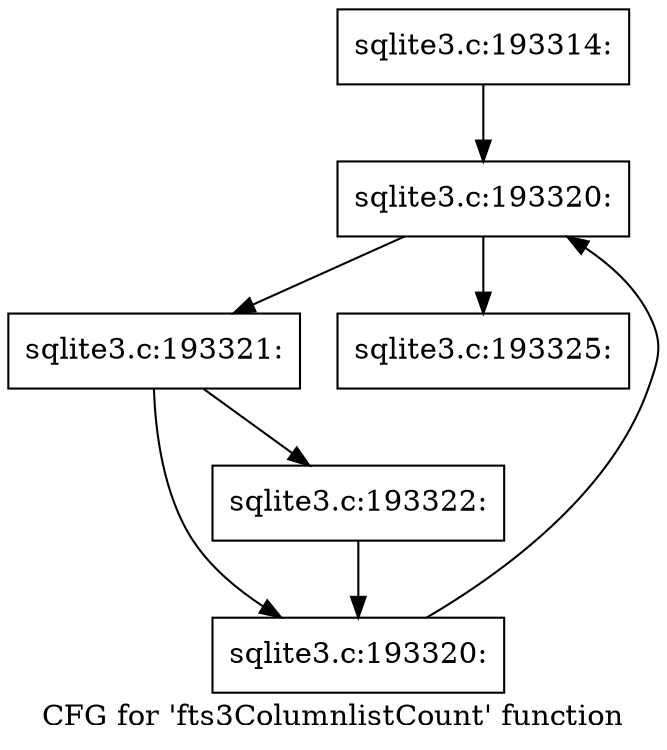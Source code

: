 digraph "CFG for 'fts3ColumnlistCount' function" {
	label="CFG for 'fts3ColumnlistCount' function";

	Node0x55c0fb390660 [shape=record,label="{sqlite3.c:193314:}"];
	Node0x55c0fb390660 -> Node0x55c0fb3969a0;
	Node0x55c0fb3969a0 [shape=record,label="{sqlite3.c:193320:}"];
	Node0x55c0fb3969a0 -> Node0x55c0fb397080;
	Node0x55c0fb3969a0 -> Node0x55c0fb396b00;
	Node0x55c0fb397080 [shape=record,label="{sqlite3.c:193321:}"];
	Node0x55c0fb397080 -> Node0x55c0fb397840;
	Node0x55c0fb397080 -> Node0x55c0fb3977f0;
	Node0x55c0fb3977f0 [shape=record,label="{sqlite3.c:193322:}"];
	Node0x55c0fb3977f0 -> Node0x55c0fb397840;
	Node0x55c0fb397840 [shape=record,label="{sqlite3.c:193320:}"];
	Node0x55c0fb397840 -> Node0x55c0fb3969a0;
	Node0x55c0fb396b00 [shape=record,label="{sqlite3.c:193325:}"];
}
